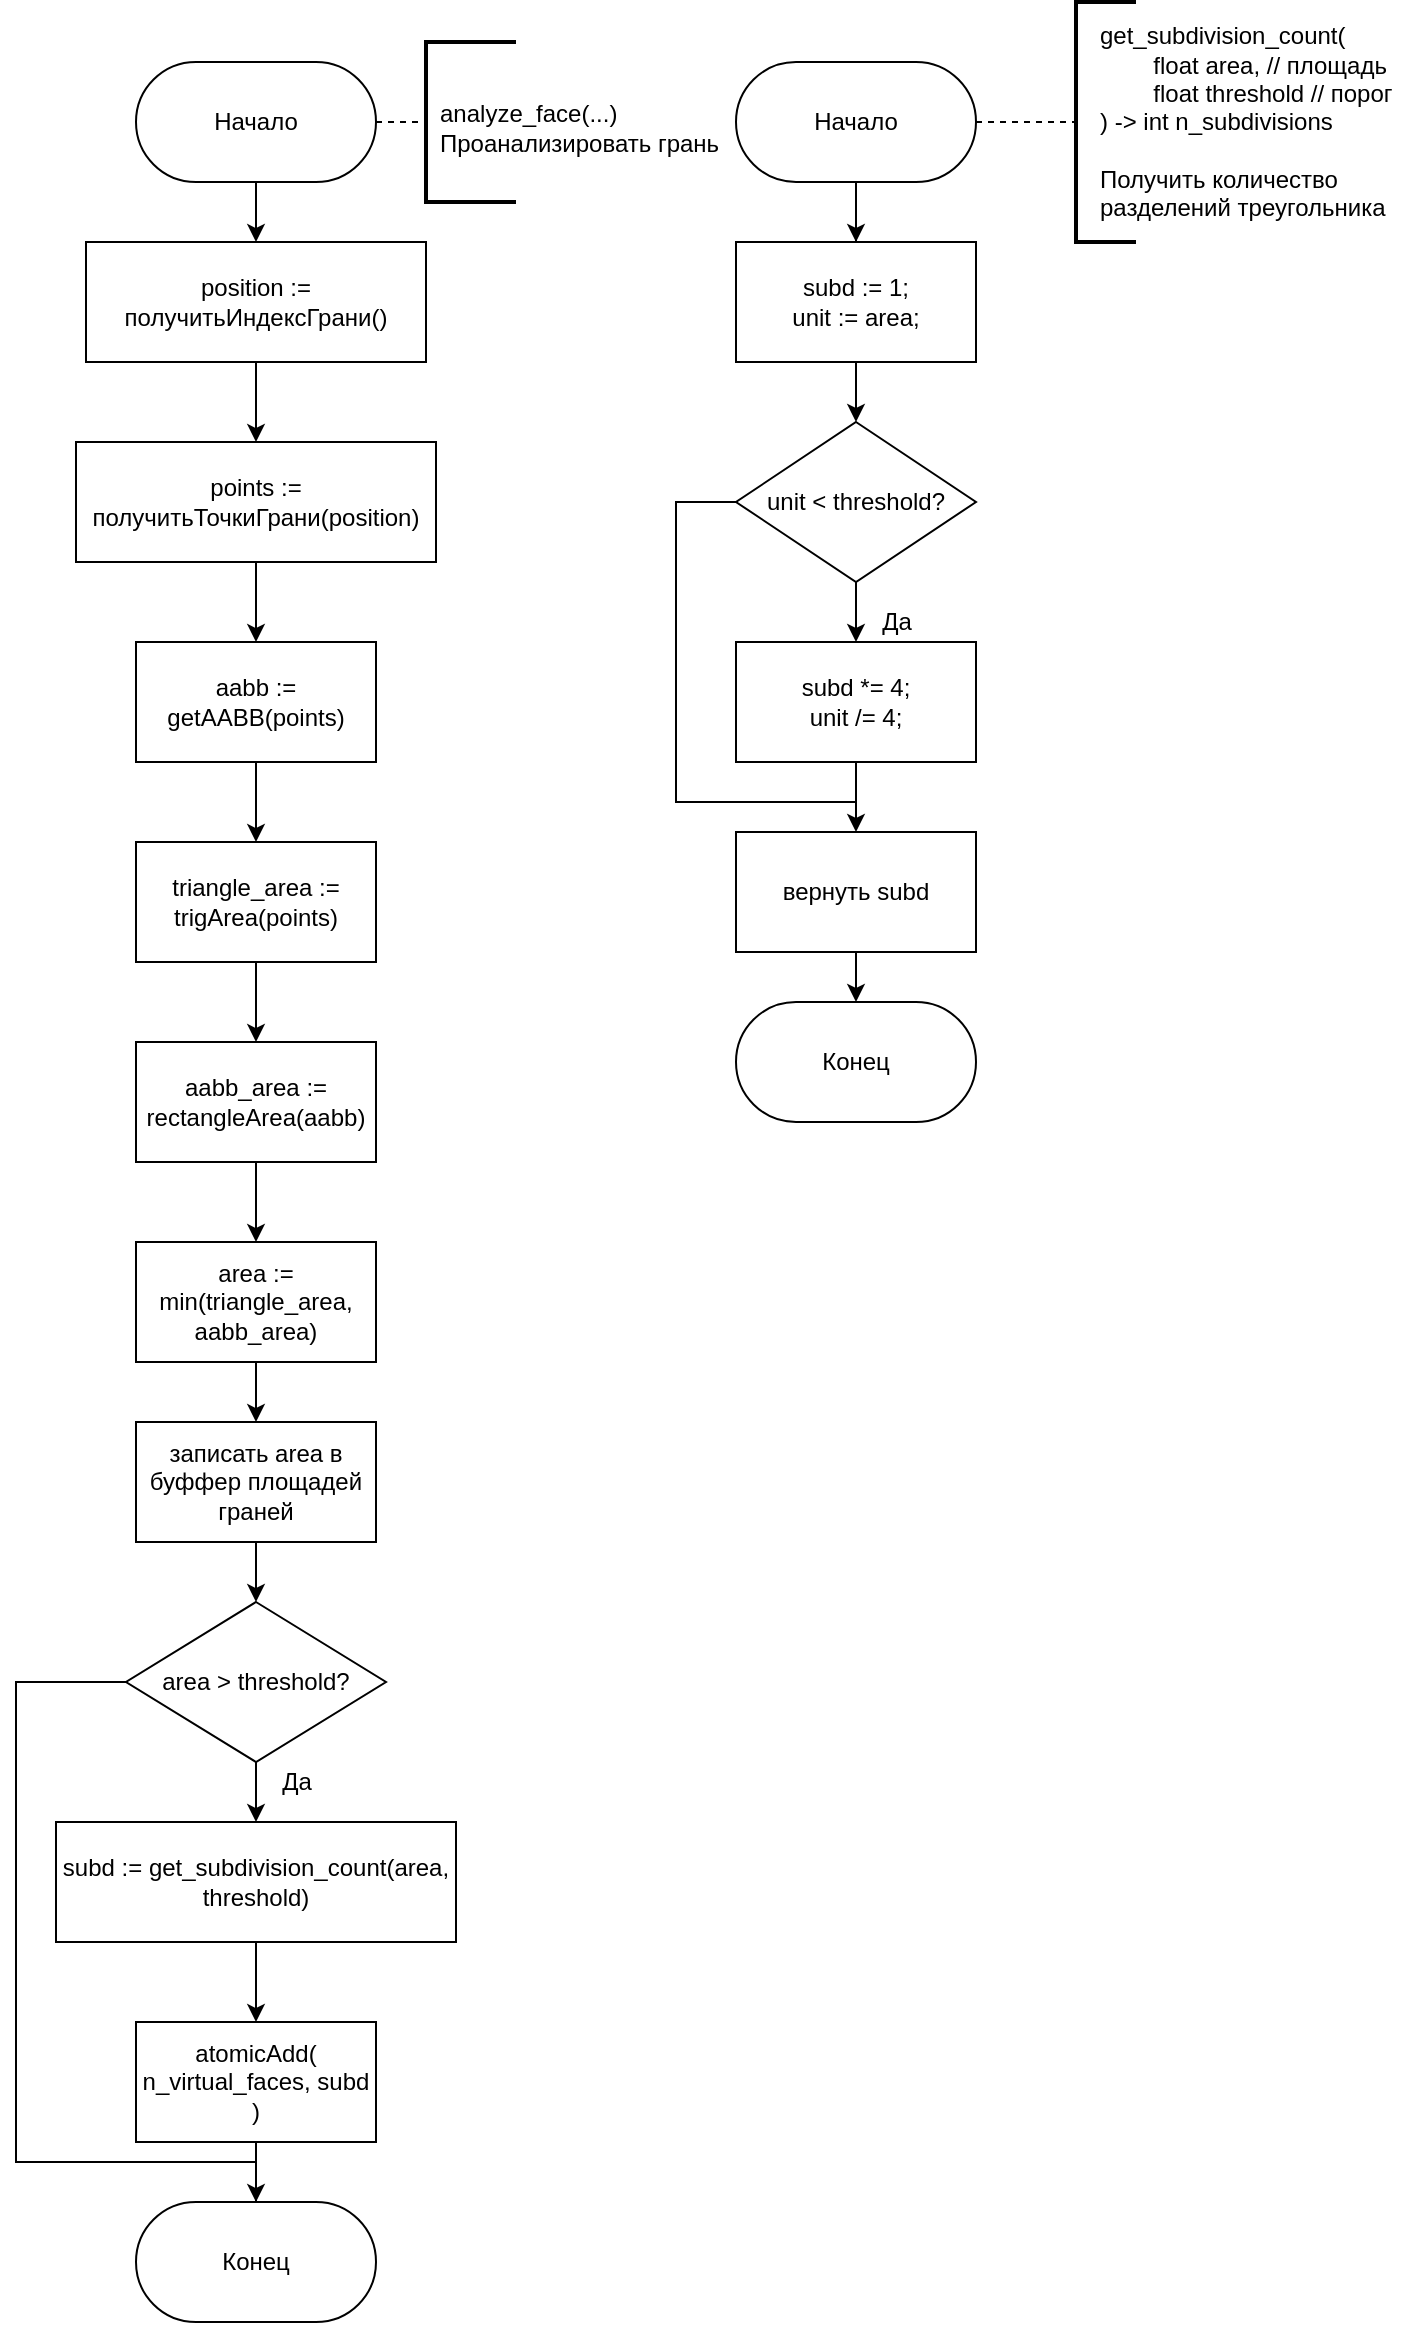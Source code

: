<mxfile version="20.3.0" type="device" pages="4"><diagram id="FeCxef8KA2kGavusC2y7" name="vgeom_analyzer"><mxGraphModel dx="916" dy="641" grid="1" gridSize="10" guides="1" tooltips="1" connect="1" arrows="1" fold="1" page="1" pageScale="1" pageWidth="827" pageHeight="1169" math="0" shadow="0"><root><mxCell id="0"/><mxCell id="1" parent="0"/><mxCell id="5" style="edgeStyle=none;html=1;exitX=0.5;exitY=1;exitDx=0;exitDy=0;entryX=0.5;entryY=0;entryDx=0;entryDy=0;endArrow=classic;endFill=1;rounded=0;" parent="1" source="2" target="4" edge="1"><mxGeometry relative="1" as="geometry"/></mxCell><mxCell id="49" style="edgeStyle=orthogonalEdgeStyle;rounded=0;html=1;exitX=1;exitY=0.5;exitDx=0;exitDy=0;entryX=0;entryY=0.5;entryDx=0;entryDy=0;entryPerimeter=0;endArrow=none;endFill=0;dashed=1;" parent="1" source="2" target="30" edge="1"><mxGeometry relative="1" as="geometry"/></mxCell><mxCell id="2" value="Начало" style="rounded=1;whiteSpace=wrap;html=1;arcSize=50;" parent="1" vertex="1"><mxGeometry x="200" y="140" width="120" height="60" as="geometry"/></mxCell><mxCell id="7" style="edgeStyle=none;html=1;exitX=0.5;exitY=1;exitDx=0;exitDy=0;entryX=0.5;entryY=0;entryDx=0;entryDy=0;endArrow=classic;endFill=1;rounded=0;" parent="1" source="4" target="6" edge="1"><mxGeometry relative="1" as="geometry"/></mxCell><mxCell id="4" value="position := получитьИндексГрани()" style="rounded=0;whiteSpace=wrap;html=1;" parent="1" vertex="1"><mxGeometry x="175" y="230" width="170" height="60" as="geometry"/></mxCell><mxCell id="9" style="edgeStyle=none;html=1;exitX=0.5;exitY=1;exitDx=0;exitDy=0;entryX=0.5;entryY=0;entryDx=0;entryDy=0;endArrow=classic;endFill=1;rounded=0;" parent="1" source="6" target="8" edge="1"><mxGeometry relative="1" as="geometry"/></mxCell><mxCell id="6" value="points := получитьТочкиГрани(position)" style="rounded=0;whiteSpace=wrap;html=1;" parent="1" vertex="1"><mxGeometry x="170" y="330" width="180" height="60" as="geometry"/></mxCell><mxCell id="11" style="edgeStyle=none;html=1;exitX=0.5;exitY=1;exitDx=0;exitDy=0;entryX=0.5;entryY=0;entryDx=0;entryDy=0;endArrow=classic;endFill=1;rounded=0;" parent="1" source="8" target="10" edge="1"><mxGeometry relative="1" as="geometry"/></mxCell><mxCell id="8" value="aabb := getAABB(points)" style="rounded=0;whiteSpace=wrap;html=1;" parent="1" vertex="1"><mxGeometry x="200" y="430" width="120" height="60" as="geometry"/></mxCell><mxCell id="13" style="edgeStyle=none;html=1;exitX=0.5;exitY=1;exitDx=0;exitDy=0;entryX=0.5;entryY=0;entryDx=0;entryDy=0;endArrow=classic;endFill=1;rounded=0;" parent="1" source="10" target="12" edge="1"><mxGeometry relative="1" as="geometry"/></mxCell><mxCell id="10" value="triangle_area := trigArea(points)" style="rounded=0;whiteSpace=wrap;html=1;" parent="1" vertex="1"><mxGeometry x="200" y="530" width="120" height="60" as="geometry"/></mxCell><mxCell id="15" style="edgeStyle=none;html=1;exitX=0.5;exitY=1;exitDx=0;exitDy=0;entryX=0.5;entryY=0;entryDx=0;entryDy=0;endArrow=classic;endFill=1;rounded=0;" parent="1" source="12" target="14" edge="1"><mxGeometry relative="1" as="geometry"/></mxCell><mxCell id="12" value="aabb_area := rectangleArea(aabb)" style="rounded=0;whiteSpace=wrap;html=1;" parent="1" vertex="1"><mxGeometry x="200" y="630" width="120" height="60" as="geometry"/></mxCell><mxCell id="35" style="edgeStyle=orthogonalEdgeStyle;rounded=0;html=1;exitX=0.5;exitY=1;exitDx=0;exitDy=0;entryX=0.5;entryY=0;entryDx=0;entryDy=0;endArrow=classic;endFill=1;" parent="1" source="14" target="34" edge="1"><mxGeometry relative="1" as="geometry"/></mxCell><mxCell id="14" value="area := min(triangle_area, aabb_area)" style="rounded=0;whiteSpace=wrap;html=1;" parent="1" vertex="1"><mxGeometry x="200" y="730" width="120" height="60" as="geometry"/></mxCell><mxCell id="19" style="edgeStyle=none;html=1;exitX=0.5;exitY=1;exitDx=0;exitDy=0;entryX=0.5;entryY=0;entryDx=0;entryDy=0;endArrow=none;endFill=0;" parent="1" source="16" target="17" edge="1"><mxGeometry relative="1" as="geometry"/></mxCell><mxCell id="50" style="edgeStyle=orthogonalEdgeStyle;rounded=0;html=1;exitX=1;exitY=0.5;exitDx=0;exitDy=0;entryX=0;entryY=0.5;entryDx=0;entryDy=0;entryPerimeter=0;dashed=1;endArrow=none;endFill=0;" parent="1" source="16" target="28" edge="1"><mxGeometry relative="1" as="geometry"/></mxCell><mxCell id="iWBxKXyUtw_0dejFdpKS-52" value="" style="edgeStyle=orthogonalEdgeStyle;rounded=0;orthogonalLoop=1;jettySize=auto;html=1;startArrow=none;startFill=0;endArrow=classic;endFill=1;" edge="1" parent="1" source="16" target="17"><mxGeometry relative="1" as="geometry"/></mxCell><mxCell id="16" value="Начало" style="rounded=1;whiteSpace=wrap;html=1;arcSize=50;" parent="1" vertex="1"><mxGeometry x="500" y="140" width="120" height="60" as="geometry"/></mxCell><mxCell id="20" style="edgeStyle=none;html=1;exitX=0.5;exitY=1;exitDx=0;exitDy=0;entryX=0.5;entryY=0;entryDx=0;entryDy=0;endArrow=classic;endFill=1;rounded=0;" parent="1" source="17" target="18" edge="1"><mxGeometry relative="1" as="geometry"/></mxCell><mxCell id="17" value="subd := 1;&lt;br&gt;unit := area;" style="rounded=0;whiteSpace=wrap;html=1;" parent="1" vertex="1"><mxGeometry x="500" y="230" width="120" height="60" as="geometry"/></mxCell><mxCell id="22" style="edgeStyle=none;html=1;exitX=0.5;exitY=1;exitDx=0;exitDy=0;entryX=0.5;entryY=0;entryDx=0;entryDy=0;endArrow=classic;endFill=1;rounded=0;" parent="1" source="18" target="21" edge="1"><mxGeometry relative="1" as="geometry"/></mxCell><mxCell id="25" style="edgeStyle=orthogonalEdgeStyle;html=1;exitX=0;exitY=0.5;exitDx=0;exitDy=0;entryX=0.5;entryY=0;entryDx=0;entryDy=0;endArrow=classic;endFill=1;rounded=0;" parent="1" source="18" target="24" edge="1"><mxGeometry relative="1" as="geometry"><Array as="points"><mxPoint x="470" y="360"/><mxPoint x="470" y="510"/><mxPoint x="560" y="510"/></Array></mxGeometry></mxCell><mxCell id="18" value="unit &amp;lt; threshold?" style="rhombus;whiteSpace=wrap;html=1;" parent="1" vertex="1"><mxGeometry x="500" y="320" width="120" height="80" as="geometry"/></mxCell><mxCell id="51" style="edgeStyle=orthogonalEdgeStyle;rounded=0;html=1;exitX=0.5;exitY=1;exitDx=0;exitDy=0;endArrow=none;endFill=0;" parent="1" source="21" edge="1"><mxGeometry relative="1" as="geometry"><mxPoint x="560" y="520" as="targetPoint"/></mxGeometry></mxCell><mxCell id="21" value="subd *= 4;&lt;br&gt;unit /= 4;" style="rounded=0;whiteSpace=wrap;html=1;" parent="1" vertex="1"><mxGeometry x="500" y="430" width="120" height="60" as="geometry"/></mxCell><mxCell id="23" value="Да" style="text;html=1;align=center;verticalAlign=middle;resizable=0;points=[];autosize=1;strokeColor=none;fillColor=none;" parent="1" vertex="1"><mxGeometry x="565" y="410" width="30" height="20" as="geometry"/></mxCell><mxCell id="27" style="edgeStyle=orthogonalEdgeStyle;rounded=0;html=1;exitX=0.5;exitY=1;exitDx=0;exitDy=0;entryX=0.5;entryY=0;entryDx=0;entryDy=0;endArrow=classic;endFill=1;" parent="1" source="24" target="26" edge="1"><mxGeometry relative="1" as="geometry"/></mxCell><mxCell id="24" value="вернуть subd" style="rounded=0;whiteSpace=wrap;html=1;" parent="1" vertex="1"><mxGeometry x="500" y="525" width="120" height="60" as="geometry"/></mxCell><mxCell id="26" value="Конец" style="rounded=1;whiteSpace=wrap;html=1;arcSize=50;" parent="1" vertex="1"><mxGeometry x="500" y="610" width="120" height="60" as="geometry"/></mxCell><mxCell id="28" value="" style="strokeWidth=2;html=1;shape=mxgraph.flowchart.annotation_1;align=left;pointerEvents=1;" parent="1" vertex="1"><mxGeometry x="670" y="110" width="30" height="120" as="geometry"/></mxCell><mxCell id="29" value="get_subdivision_count(&lt;br&gt;&lt;span style=&quot;white-space: pre&quot;&gt;&#9;&lt;/span&gt;float area, // площадь&lt;br&gt;&lt;span style=&quot;white-space: pre&quot;&gt;&#9;&lt;/span&gt;float threshold // порог&lt;br&gt;) -&amp;gt; int n_subdivisions&lt;br&gt;&lt;br&gt;Получить количество разделений треугольника" style="text;html=1;strokeColor=none;fillColor=none;align=left;verticalAlign=middle;whiteSpace=wrap;rounded=0;" parent="1" vertex="1"><mxGeometry x="680" y="155" width="160" height="30" as="geometry"/></mxCell><mxCell id="30" value="" style="strokeWidth=2;html=1;shape=mxgraph.flowchart.annotation_1;align=left;pointerEvents=1;" parent="1" vertex="1"><mxGeometry x="345" y="130" width="45" height="80" as="geometry"/></mxCell><mxCell id="31" value="analyze_face(...)&lt;br&gt;Проанализировать грань" style="text;html=1;strokeColor=none;fillColor=none;align=left;verticalAlign=middle;whiteSpace=wrap;rounded=0;" parent="1" vertex="1"><mxGeometry x="350" y="155" width="150" height="35" as="geometry"/></mxCell><mxCell id="41" style="edgeStyle=orthogonalEdgeStyle;rounded=0;html=1;exitX=0.5;exitY=1;exitDx=0;exitDy=0;entryX=0.5;entryY=0;entryDx=0;entryDy=0;endArrow=classic;endFill=1;" parent="1" source="34" target="40" edge="1"><mxGeometry relative="1" as="geometry"/></mxCell><mxCell id="34" value="записать area в буффер площадей граней" style="rounded=0;whiteSpace=wrap;html=1;" parent="1" vertex="1"><mxGeometry x="200" y="820" width="120" height="60" as="geometry"/></mxCell><mxCell id="43" style="edgeStyle=orthogonalEdgeStyle;rounded=0;html=1;exitX=0.5;exitY=1;exitDx=0;exitDy=0;entryX=0.5;entryY=0;entryDx=0;entryDy=0;endArrow=classic;endFill=1;" parent="1" source="40" target="42" edge="1"><mxGeometry relative="1" as="geometry"/></mxCell><mxCell id="52" style="edgeStyle=orthogonalEdgeStyle;rounded=0;html=1;exitX=0;exitY=0.5;exitDx=0;exitDy=0;entryX=0.5;entryY=0;entryDx=0;entryDy=0;endArrow=classic;endFill=1;" parent="1" source="40" target="47" edge="1"><mxGeometry relative="1" as="geometry"><Array as="points"><mxPoint x="140" y="950"/><mxPoint x="140" y="1190"/><mxPoint x="260" y="1190"/></Array></mxGeometry></mxCell><mxCell id="40" value="area &amp;gt; threshold?" style="rhombus;whiteSpace=wrap;html=1;" parent="1" vertex="1"><mxGeometry x="195" y="910" width="130" height="80" as="geometry"/></mxCell><mxCell id="46" style="edgeStyle=orthogonalEdgeStyle;rounded=0;html=1;exitX=0.5;exitY=1;exitDx=0;exitDy=0;entryX=0.5;entryY=0;entryDx=0;entryDy=0;endArrow=classic;endFill=1;" parent="1" source="42" target="45" edge="1"><mxGeometry relative="1" as="geometry"/></mxCell><mxCell id="42" value="subd := get_subdivision_count(area, threshold)" style="rounded=0;whiteSpace=wrap;html=1;" parent="1" vertex="1"><mxGeometry x="160" y="1020" width="200" height="60" as="geometry"/></mxCell><mxCell id="44" value="Да" style="text;html=1;align=center;verticalAlign=middle;resizable=0;points=[];autosize=1;strokeColor=none;fillColor=none;" parent="1" vertex="1"><mxGeometry x="265" y="990" width="30" height="20" as="geometry"/></mxCell><mxCell id="48" style="edgeStyle=orthogonalEdgeStyle;rounded=0;html=1;exitX=0.5;exitY=1;exitDx=0;exitDy=0;entryX=0.5;entryY=0;entryDx=0;entryDy=0;endArrow=none;endFill=0;" parent="1" source="45" target="47" edge="1"><mxGeometry relative="1" as="geometry"/></mxCell><mxCell id="45" value="atomicAdd(&lt;br&gt;n_virtual_faces, subd&lt;br&gt;)" style="rounded=0;whiteSpace=wrap;html=1;" parent="1" vertex="1"><mxGeometry x="200" y="1120" width="120" height="60" as="geometry"/></mxCell><mxCell id="47" value="Конец" style="rounded=1;whiteSpace=wrap;html=1;arcSize=50;" parent="1" vertex="1"><mxGeometry x="200" y="1210" width="120" height="60" as="geometry"/></mxCell></root></mxGraphModel></diagram><diagram id="5a1qjnceFYTjagRrw3vb" name="vgeom_upsampler"><mxGraphModel dx="916" dy="641" grid="1" gridSize="10" guides="1" tooltips="1" connect="1" arrows="1" fold="1" page="1" pageScale="1" pageWidth="827" pageHeight="1169" math="0" shadow="0"><root><mxCell id="Iib9CbCsP0K_CPhU8An--0"/><mxCell id="Iib9CbCsP0K_CPhU8An--1" parent="Iib9CbCsP0K_CPhU8An--0"/><mxCell id="JH3TKVnXhqXtr_F7AchS-2" style="edgeStyle=orthogonalEdgeStyle;rounded=0;html=1;exitX=0.5;exitY=1;exitDx=0;exitDy=0;entryX=0.5;entryY=0;entryDx=0;entryDy=0;endArrow=classic;endFill=1;" parent="Iib9CbCsP0K_CPhU8An--1" source="JH3TKVnXhqXtr_F7AchS-0" target="JH3TKVnXhqXtr_F7AchS-1" edge="1"><mxGeometry relative="1" as="geometry"/></mxCell><mxCell id="7j8_Emz2RGOe-yDMOoFf-0" style="edgeStyle=orthogonalEdgeStyle;rounded=0;html=1;exitX=1;exitY=0.5;exitDx=0;exitDy=0;entryX=0;entryY=0.5;entryDx=0;entryDy=0;entryPerimeter=0;endArrow=none;endFill=0;" parent="Iib9CbCsP0K_CPhU8An--1" source="JH3TKVnXhqXtr_F7AchS-0" target="HdQnIGInQ-YExU14gChP-6" edge="1"><mxGeometry relative="1" as="geometry"/></mxCell><mxCell id="JH3TKVnXhqXtr_F7AchS-0" value="Начало" style="rounded=1;whiteSpace=wrap;html=1;arcSize=50;" parent="Iib9CbCsP0K_CPhU8An--1" vertex="1"><mxGeometry x="200" y="140" width="120" height="60" as="geometry"/></mxCell><mxCell id="JH3TKVnXhqXtr_F7AchS-8" style="edgeStyle=orthogonalEdgeStyle;rounded=0;html=1;exitX=0.5;exitY=1;exitDx=0;exitDy=0;entryX=0.5;entryY=0;entryDx=0;entryDy=0;endArrow=classic;endFill=1;" parent="Iib9CbCsP0K_CPhU8An--1" source="JH3TKVnXhqXtr_F7AchS-1" target="JH3TKVnXhqXtr_F7AchS-7" edge="1"><mxGeometry relative="1" as="geometry"/></mxCell><mxCell id="JH3TKVnXhqXtr_F7AchS-1" value="position := получитьИндексГрани()" style="rounded=0;whiteSpace=wrap;html=1;" parent="Iib9CbCsP0K_CPhU8An--1" vertex="1"><mxGeometry x="180" y="230" width="160" height="60" as="geometry"/></mxCell><mxCell id="JfcjOVBLTPo_hWc8ufaO-0" style="edgeStyle=orthogonalEdgeStyle;rounded=0;html=1;exitX=0.5;exitY=1;exitDx=0;exitDy=0;entryX=0.5;entryY=0;entryDx=0;entryDy=0;endArrow=classic;endFill=1;" parent="Iib9CbCsP0K_CPhU8An--1" source="JH3TKVnXhqXtr_F7AchS-4" target="YkvF4VJhPJOYl2gzRGzm-4" edge="1"><mxGeometry relative="1" as="geometry"/></mxCell><mxCell id="HdQnIGInQ-YExU14gChP-9" style="edgeStyle=orthogonalEdgeStyle;rounded=0;html=1;exitX=0;exitY=0.5;exitDx=0;exitDy=0;entryX=0.5;entryY=0;entryDx=0;entryDy=0;endArrow=classic;endFill=1;" parent="Iib9CbCsP0K_CPhU8An--1" source="JH3TKVnXhqXtr_F7AchS-4" target="HdQnIGInQ-YExU14gChP-8" edge="1"><mxGeometry relative="1" as="geometry"><Array as="points"><mxPoint x="155" y="455"/><mxPoint x="155" y="710"/><mxPoint x="260" y="710"/></Array></mxGeometry></mxCell><mxCell id="JH3TKVnXhqXtr_F7AchS-4" value="Площадь грани больше threshold?" style="rhombus;whiteSpace=wrap;html=1;" parent="Iib9CbCsP0K_CPhU8An--1" vertex="1"><mxGeometry x="165" y="410" width="190" height="90" as="geometry"/></mxCell><mxCell id="JH3TKVnXhqXtr_F7AchS-9" style="edgeStyle=orthogonalEdgeStyle;rounded=0;html=1;exitX=0.5;exitY=1;exitDx=0;exitDy=0;entryX=0.5;entryY=0;entryDx=0;entryDy=0;endArrow=classic;endFill=1;" parent="Iib9CbCsP0K_CPhU8An--1" source="JH3TKVnXhqXtr_F7AchS-7" target="JH3TKVnXhqXtr_F7AchS-4" edge="1"><mxGeometry relative="1" as="geometry"/></mxCell><mxCell id="JH3TKVnXhqXtr_F7AchS-7" value="Считать из буфера площадь грани" style="rounded=0;whiteSpace=wrap;html=1;" parent="Iib9CbCsP0K_CPhU8An--1" vertex="1"><mxGeometry x="200" y="320" width="120" height="60" as="geometry"/></mxCell><mxCell id="HdQnIGInQ-YExU14gChP-2" style="edgeStyle=orthogonalEdgeStyle;rounded=0;html=1;exitX=1;exitY=0.5;exitDx=0;exitDy=0;entryX=0;entryY=0.5;entryDx=0;entryDy=0;entryPerimeter=0;endArrow=none;endFill=0;dashed=1;" parent="Iib9CbCsP0K_CPhU8An--1" source="YkvF4VJhPJOYl2gzRGzm-4" target="JfcjOVBLTPo_hWc8ufaO-2" edge="1"><mxGeometry relative="1" as="geometry"/></mxCell><mxCell id="HdQnIGInQ-YExU14gChP-4" style="edgeStyle=orthogonalEdgeStyle;rounded=0;html=1;exitX=0.5;exitY=1;exitDx=0;exitDy=0;entryX=0.5;entryY=0;entryDx=0;entryDy=0;endArrow=classic;endFill=1;" parent="Iib9CbCsP0K_CPhU8An--1" source="YkvF4VJhPJOYl2gzRGzm-4" target="HdQnIGInQ-YExU14gChP-3" edge="1"><mxGeometry relative="1" as="geometry"/></mxCell><mxCell id="YkvF4VJhPJOYl2gzRGzm-4" value="points := получитьТочкиГрани&lt;br&gt;additional := получитьДопГрани()" style="rounded=0;whiteSpace=wrap;html=1;" parent="Iib9CbCsP0K_CPhU8An--1" vertex="1"><mxGeometry x="180" y="530" width="160" height="60" as="geometry"/></mxCell><mxCell id="JfcjOVBLTPo_hWc8ufaO-1" value="additional это нормали, текстуры, т.д" style="text;html=1;strokeColor=none;fillColor=none;align=center;verticalAlign=middle;whiteSpace=wrap;rounded=0;" parent="Iib9CbCsP0K_CPhU8An--1" vertex="1"><mxGeometry x="370" y="545" width="150" height="30" as="geometry"/></mxCell><mxCell id="JfcjOVBLTPo_hWc8ufaO-2" value="" style="strokeWidth=2;html=1;shape=mxgraph.flowchart.annotation_1;align=left;pointerEvents=1;" parent="Iib9CbCsP0K_CPhU8An--1" vertex="1"><mxGeometry x="360" y="525" width="25" height="70" as="geometry"/></mxCell><mxCell id="HdQnIGInQ-YExU14gChP-10" style="edgeStyle=orthogonalEdgeStyle;rounded=0;html=1;exitX=0.5;exitY=1;exitDx=0;exitDy=0;entryX=0.5;entryY=0;entryDx=0;entryDy=0;endArrow=none;endFill=0;" parent="Iib9CbCsP0K_CPhU8An--1" source="HdQnIGInQ-YExU14gChP-3" target="HdQnIGInQ-YExU14gChP-8" edge="1"><mxGeometry relative="1" as="geometry"/></mxCell><mxCell id="HdQnIGInQ-YExU14gChP-3" value="upsample_face(points, additional, vmodel, площадь)" style="rounded=0;whiteSpace=wrap;html=1;" parent="Iib9CbCsP0K_CPhU8An--1" vertex="1"><mxGeometry x="180" y="630" width="160" height="60" as="geometry"/></mxCell><mxCell id="HdQnIGInQ-YExU14gChP-5" value="upsample_model(....)&lt;br&gt;orig_model - исходная модель&lt;br&gt;vmodel - модель с виртуальной геометрией&lt;br&gt;threshold - порог площади грани" style="text;html=1;strokeColor=none;fillColor=none;align=left;verticalAlign=middle;whiteSpace=wrap;rounded=0;" parent="Iib9CbCsP0K_CPhU8An--1" vertex="1"><mxGeometry x="340" y="160" width="230" height="30" as="geometry"/></mxCell><mxCell id="HdQnIGInQ-YExU14gChP-6" value="" style="strokeWidth=2;html=1;shape=mxgraph.flowchart.annotation_1;align=left;pointerEvents=1;" parent="Iib9CbCsP0K_CPhU8An--1" vertex="1"><mxGeometry x="330" y="135" width="30" height="80" as="geometry"/></mxCell><mxCell id="HdQnIGInQ-YExU14gChP-8" value="Конец" style="rounded=1;whiteSpace=wrap;html=1;arcSize=50;" parent="Iib9CbCsP0K_CPhU8An--1" vertex="1"><mxGeometry x="200" y="730" width="120" height="60" as="geometry"/></mxCell><mxCell id="HdQnIGInQ-YExU14gChP-11" value="Да" style="text;html=1;align=center;verticalAlign=middle;resizable=0;points=[];autosize=1;strokeColor=none;fillColor=none;" parent="Iib9CbCsP0K_CPhU8An--1" vertex="1"><mxGeometry x="135" y="430" width="30" height="20" as="geometry"/></mxCell><mxCell id="HdQnIGInQ-YExU14gChP-15" style="edgeStyle=orthogonalEdgeStyle;rounded=0;html=1;exitX=0.5;exitY=1;exitDx=0;exitDy=0;entryX=0.5;entryY=0;entryDx=0;entryDy=0;endArrow=classic;endFill=1;" parent="Iib9CbCsP0K_CPhU8An--1" source="HdQnIGInQ-YExU14gChP-13" target="HdQnIGInQ-YExU14gChP-14" edge="1"><mxGeometry relative="1" as="geometry"/></mxCell><mxCell id="7j8_Emz2RGOe-yDMOoFf-3" style="edgeStyle=orthogonalEdgeStyle;rounded=0;html=1;exitX=1;exitY=0.5;exitDx=0;exitDy=0;entryX=0;entryY=0.5;entryDx=0;entryDy=0;entryPerimeter=0;endArrow=none;endFill=0;dashed=1;" parent="Iib9CbCsP0K_CPhU8An--1" source="HdQnIGInQ-YExU14gChP-13" target="7j8_Emz2RGOe-yDMOoFf-1" edge="1"><mxGeometry relative="1" as="geometry"/></mxCell><mxCell id="HdQnIGInQ-YExU14gChP-13" value="Начало" style="rounded=1;whiteSpace=wrap;html=1;arcSize=50;" parent="Iib9CbCsP0K_CPhU8An--1" vertex="1"><mxGeometry x="630" y="145" width="120" height="60" as="geometry"/></mxCell><mxCell id="HdQnIGInQ-YExU14gChP-18" style="edgeStyle=orthogonalEdgeStyle;rounded=0;html=1;exitX=0.5;exitY=1;exitDx=0;exitDy=0;entryX=0.5;entryY=0;entryDx=0;entryDy=0;endArrow=classic;endFill=1;" parent="Iib9CbCsP0K_CPhU8An--1" source="HdQnIGInQ-YExU14gChP-14" target="HdQnIGInQ-YExU14gChP-17" edge="1"><mxGeometry relative="1" as="geometry"/></mxCell><mxCell id="HdQnIGInQ-YExU14gChP-14" value="unit_area = area / 4" style="rounded=0;whiteSpace=wrap;html=1;" parent="Iib9CbCsP0K_CPhU8An--1" vertex="1"><mxGeometry x="630" y="260" width="120" height="60" as="geometry"/></mxCell><mxCell id="HdQnIGInQ-YExU14gChP-31" style="edgeStyle=orthogonalEdgeStyle;rounded=0;html=1;exitX=1;exitY=0.5;exitDx=0;exitDy=0;entryX=0.5;entryY=0;entryDx=0;entryDy=0;endArrow=classic;endFill=1;" parent="Iib9CbCsP0K_CPhU8An--1" source="HdQnIGInQ-YExU14gChP-17" target="HdQnIGInQ-YExU14gChP-27" edge="1"><mxGeometry relative="1" as="geometry"/></mxCell><mxCell id="HdQnIGInQ-YExU14gChP-32" style="edgeStyle=orthogonalEdgeStyle;rounded=0;html=1;exitX=0;exitY=0.5;exitDx=0;exitDy=0;entryX=0.5;entryY=0;entryDx=0;entryDy=0;endArrow=classic;endFill=1;" parent="Iib9CbCsP0K_CPhU8An--1" source="HdQnIGInQ-YExU14gChP-17" target="HdQnIGInQ-YExU14gChP-19" edge="1"><mxGeometry relative="1" as="geometry"/></mxCell><mxCell id="HdQnIGInQ-YExU14gChP-17" value="unit_area &amp;gt; threshold?" style="rhombus;whiteSpace=wrap;html=1;" parent="Iib9CbCsP0K_CPhU8An--1" vertex="1"><mxGeometry x="635" y="350" width="110" height="80" as="geometry"/></mxCell><mxCell id="HdQnIGInQ-YExU14gChP-21" style="edgeStyle=orthogonalEdgeStyle;rounded=0;html=1;exitX=0.5;exitY=1;exitDx=0;exitDy=0;entryX=0.5;entryY=0;entryDx=0;entryDy=0;endArrow=classic;endFill=1;" parent="Iib9CbCsP0K_CPhU8An--1" source="HdQnIGInQ-YExU14gChP-19" target="HdQnIGInQ-YExU14gChP-20" edge="1"><mxGeometry relative="1" as="geometry"/></mxCell><mxCell id="HdQnIGInQ-YExU14gChP-19" value="A:&lt;br&gt;Для каждого подразделенного треугольника i" style="shape=trapezoid;perimeter=trapezoidPerimeter;whiteSpace=wrap;html=1;fixedSize=1;" parent="Iib9CbCsP0K_CPhU8An--1" vertex="1"><mxGeometry x="520" y="450" width="120" height="60" as="geometry"/></mxCell><mxCell id="HdQnIGInQ-YExU14gChP-23" style="edgeStyle=orthogonalEdgeStyle;rounded=0;html=1;exitX=0.5;exitY=1;exitDx=0;exitDy=0;entryX=0.5;entryY=0;entryDx=0;entryDy=0;endArrow=classic;endFill=1;" parent="Iib9CbCsP0K_CPhU8An--1" source="HdQnIGInQ-YExU14gChP-20" target="HdQnIGInQ-YExU14gChP-22" edge="1"><mxGeometry relative="1" as="geometry"/></mxCell><mxCell id="HdQnIGInQ-YExU14gChP-20" value="upsample_face(i, additional_i, vmodel, unit_area)" style="rounded=0;whiteSpace=wrap;html=1;" parent="Iib9CbCsP0K_CPhU8An--1" vertex="1"><mxGeometry x="520" y="545" width="120" height="60" as="geometry"/></mxCell><mxCell id="HdQnIGInQ-YExU14gChP-36" style="edgeStyle=orthogonalEdgeStyle;rounded=0;html=1;exitX=0.5;exitY=1;exitDx=0;exitDy=0;entryX=0.5;entryY=0;entryDx=0;entryDy=0;endArrow=none;endFill=0;" parent="Iib9CbCsP0K_CPhU8An--1" source="HdQnIGInQ-YExU14gChP-22" target="HdQnIGInQ-YExU14gChP-35" edge="1"><mxGeometry relative="1" as="geometry"/></mxCell><mxCell id="HdQnIGInQ-YExU14gChP-22" value="A" style="shape=trapezoid;perimeter=trapezoidPerimeter;whiteSpace=wrap;html=1;fixedSize=1;flipV=1;" parent="Iib9CbCsP0K_CPhU8An--1" vertex="1"><mxGeometry x="520" y="640" width="120" height="60" as="geometry"/></mxCell><mxCell id="HdQnIGInQ-YExU14gChP-26" style="edgeStyle=orthogonalEdgeStyle;rounded=0;html=1;exitX=0.5;exitY=1;exitDx=0;exitDy=0;entryX=0.5;entryY=0;entryDx=0;entryDy=0;endArrow=classic;endFill=1;" parent="Iib9CbCsP0K_CPhU8An--1" source="HdQnIGInQ-YExU14gChP-27" target="HdQnIGInQ-YExU14gChP-29" edge="1"><mxGeometry relative="1" as="geometry"/></mxCell><mxCell id="HdQnIGInQ-YExU14gChP-27" value="B:&lt;br&gt;Для каждого подразделенного треугольника i" style="shape=trapezoid;perimeter=trapezoidPerimeter;whiteSpace=wrap;html=1;fixedSize=1;" parent="Iib9CbCsP0K_CPhU8An--1" vertex="1"><mxGeometry x="740" y="450" width="120" height="60" as="geometry"/></mxCell><mxCell id="HdQnIGInQ-YExU14gChP-28" style="edgeStyle=orthogonalEdgeStyle;rounded=0;html=1;exitX=0.5;exitY=1;exitDx=0;exitDy=0;entryX=0.5;entryY=0;entryDx=0;entryDy=0;endArrow=classic;endFill=1;" parent="Iib9CbCsP0K_CPhU8An--1" source="HdQnIGInQ-YExU14gChP-29" target="HdQnIGInQ-YExU14gChP-30" edge="1"><mxGeometry relative="1" as="geometry"/></mxCell><mxCell id="HdQnIGInQ-YExU14gChP-29" value="добавитьВМодель(i, additional_i, vmodel, unit_area)" style="rounded=0;whiteSpace=wrap;html=1;" parent="Iib9CbCsP0K_CPhU8An--1" vertex="1"><mxGeometry x="740" y="545" width="120" height="60" as="geometry"/></mxCell><mxCell id="HdQnIGInQ-YExU14gChP-37" style="edgeStyle=orthogonalEdgeStyle;rounded=0;html=1;exitX=0.5;exitY=1;exitDx=0;exitDy=0;entryX=0.5;entryY=0;entryDx=0;entryDy=0;endArrow=classic;endFill=1;" parent="Iib9CbCsP0K_CPhU8An--1" source="HdQnIGInQ-YExU14gChP-30" target="HdQnIGInQ-YExU14gChP-35" edge="1"><mxGeometry relative="1" as="geometry"/></mxCell><mxCell id="HdQnIGInQ-YExU14gChP-30" value="B" style="shape=trapezoid;perimeter=trapezoidPerimeter;whiteSpace=wrap;html=1;fixedSize=1;flipV=1;" parent="Iib9CbCsP0K_CPhU8An--1" vertex="1"><mxGeometry x="740" y="640" width="120" height="60" as="geometry"/></mxCell><mxCell id="HdQnIGInQ-YExU14gChP-33" value="Да" style="text;html=1;align=center;verticalAlign=middle;resizable=0;points=[];autosize=1;strokeColor=none;fillColor=none;" parent="Iib9CbCsP0K_CPhU8An--1" vertex="1"><mxGeometry x="585" y="370" width="30" height="20" as="geometry"/></mxCell><mxCell id="HdQnIGInQ-YExU14gChP-35" value="Конец" style="rounded=1;whiteSpace=wrap;html=1;arcSize=50;" parent="Iib9CbCsP0K_CPhU8An--1" vertex="1"><mxGeometry x="630" y="740" width="120" height="60" as="geometry"/></mxCell><mxCell id="7j8_Emz2RGOe-yDMOoFf-1" value="" style="strokeWidth=2;html=1;shape=mxgraph.flowchart.annotation_1;align=left;pointerEvents=1;" parent="Iib9CbCsP0K_CPhU8An--1" vertex="1"><mxGeometry x="775" y="125" width="50" height="100" as="geometry"/></mxCell><mxCell id="7j8_Emz2RGOe-yDMOoFf-2" value="upsample_face(points, additional, vmodel, area)&lt;br&gt;points - точки грани&lt;br&gt;additional - дополнительные векторы грани&lt;br&gt;vmodel - виртуальная модель&lt;br&gt;area - площадь грани" style="text;html=1;align=left;verticalAlign=middle;resizable=0;points=[];autosize=1;strokeColor=none;fillColor=none;" parent="Iib9CbCsP0K_CPhU8An--1" vertex="1"><mxGeometry x="790" y="135" width="270" height="80" as="geometry"/></mxCell></root></mxGraphModel></diagram><diagram id="j3N4gB6c-ckQdZ31ZPdH" name="zfiller"><mxGraphModel dx="916" dy="641" grid="1" gridSize="10" guides="1" tooltips="1" connect="1" arrows="1" fold="1" page="1" pageScale="1" pageWidth="827" pageHeight="1169" math="0" shadow="0"><root><mxCell id="cRJKiFrh-BqKqldFZ3at-0"/><mxCell id="cRJKiFrh-BqKqldFZ3at-1" parent="cRJKiFrh-BqKqldFZ3at-0"/><mxCell id="kFrDjDCdV0DOxhDb4YGb-0" style="edgeStyle=orthogonalEdgeStyle;rounded=0;html=1;exitX=0.5;exitY=1;exitDx=0;exitDy=0;entryX=0.5;entryY=0;entryDx=0;entryDy=0;endArrow=classic;endFill=1;" parent="cRJKiFrh-BqKqldFZ3at-1" source="kFrDjDCdV0DOxhDb4YGb-1" target="kFrDjDCdV0DOxhDb4YGb-2" edge="1"><mxGeometry relative="1" as="geometry"/></mxCell><mxCell id="lvmJ9c8dX9lUJACnSr9F-0" style="edgeStyle=orthogonalEdgeStyle;rounded=0;html=1;exitX=1;exitY=0.5;exitDx=0;exitDy=0;entryX=0;entryY=0.5;entryDx=0;entryDy=0;entryPerimeter=0;dashed=1;endArrow=none;endFill=0;" parent="cRJKiFrh-BqKqldFZ3at-1" source="kFrDjDCdV0DOxhDb4YGb-1" target="1pw01W5hZ8Rnn2cqe2hF-0" edge="1"><mxGeometry relative="1" as="geometry"/></mxCell><mxCell id="kFrDjDCdV0DOxhDb4YGb-1" value="Начало" style="rounded=1;whiteSpace=wrap;html=1;arcSize=50;" parent="cRJKiFrh-BqKqldFZ3at-1" vertex="1"><mxGeometry x="200" y="35" width="120" height="60" as="geometry"/></mxCell><mxCell id="A3gIGG_xeJ-HgLdmqt5D-2" style="edgeStyle=orthogonalEdgeStyle;rounded=0;html=1;exitX=0.5;exitY=1;exitDx=0;exitDy=0;entryX=0.5;entryY=0;entryDx=0;entryDy=0;endArrow=classic;endFill=1;" parent="cRJKiFrh-BqKqldFZ3at-1" source="kFrDjDCdV0DOxhDb4YGb-2" target="A3gIGG_xeJ-HgLdmqt5D-0" edge="1"><mxGeometry relative="1" as="geometry"/></mxCell><mxCell id="kFrDjDCdV0DOxhDb4YGb-2" value="position := получитьИндексГрани()" style="rounded=0;whiteSpace=wrap;html=1;" parent="cRJKiFrh-BqKqldFZ3at-1" vertex="1"><mxGeometry x="180" y="125" width="160" height="60" as="geometry"/></mxCell><mxCell id="A3gIGG_xeJ-HgLdmqt5D-5" style="edgeStyle=orthogonalEdgeStyle;rounded=0;html=1;exitX=0.5;exitY=1;exitDx=0;exitDy=0;entryX=0.5;entryY=0;entryDx=0;entryDy=0;endArrow=classic;endFill=1;" parent="cRJKiFrh-BqKqldFZ3at-1" source="kFrDjDCdV0DOxhDb4YGb-3" target="A3gIGG_xeJ-HgLdmqt5D-4" edge="1"><mxGeometry relative="1" as="geometry"/></mxCell><mxCell id="kFrDjDCdV0DOxhDb4YGb-3" value="aabb := объемлющийПрямоугольник(points)" style="rounded=0;whiteSpace=wrap;html=1;" parent="cRJKiFrh-BqKqldFZ3at-1" vertex="1"><mxGeometry x="155" y="295" width="210" height="60" as="geometry"/></mxCell><mxCell id="A3gIGG_xeJ-HgLdmqt5D-3" style="edgeStyle=orthogonalEdgeStyle;rounded=0;html=1;exitX=0.5;exitY=1;exitDx=0;exitDy=0;entryX=0.5;entryY=0;entryDx=0;entryDy=0;endArrow=classic;endFill=1;" parent="cRJKiFrh-BqKqldFZ3at-1" source="A3gIGG_xeJ-HgLdmqt5D-0" target="kFrDjDCdV0DOxhDb4YGb-3" edge="1"><mxGeometry relative="1" as="geometry"/></mxCell><mxCell id="A3gIGG_xeJ-HgLdmqt5D-0" value="points := фрагментныйШейдер(position)" style="rounded=0;whiteSpace=wrap;html=1;" parent="cRJKiFrh-BqKqldFZ3at-1" vertex="1"><mxGeometry x="135" y="215" width="250" height="60" as="geometry"/></mxCell><mxCell id="YLRG-CZS1UHHZRkUV6h4-1" style="edgeStyle=orthogonalEdgeStyle;rounded=0;html=1;exitX=0.5;exitY=1;exitDx=0;exitDy=0;entryX=0.5;entryY=0;entryDx=0;entryDy=0;endArrow=classic;endFill=1;" parent="cRJKiFrh-BqKqldFZ3at-1" source="A3gIGG_xeJ-HgLdmqt5D-4" target="YLRG-CZS1UHHZRkUV6h4-0" edge="1"><mxGeometry relative="1" as="geometry"/></mxCell><mxCell id="A3gIGG_xeJ-HgLdmqt5D-4" value="aabb = обрезатьПоЭкрану(aabb)" style="rounded=0;whiteSpace=wrap;html=1;" parent="cRJKiFrh-BqKqldFZ3at-1" vertex="1"><mxGeometry x="170" y="375" width="180" height="60" as="geometry"/></mxCell><mxCell id="YLRG-CZS1UHHZRkUV6h4-8" style="edgeStyle=orthogonalEdgeStyle;rounded=0;html=1;exitX=0.5;exitY=1;exitDx=0;exitDy=0;entryX=0.5;entryY=0;entryDx=0;entryDy=0;endArrow=classic;endFill=1;" parent="cRJKiFrh-BqKqldFZ3at-1" source="YLRG-CZS1UHHZRkUV6h4-0" target="YLRG-CZS1UHHZRkUV6h4-7" edge="1"><mxGeometry relative="1" as="geometry"/></mxCell><mxCell id="YLRG-CZS1UHHZRkUV6h4-0" value="A:&lt;br&gt;Для точки (x,y) из aabb" style="shape=trapezoid;perimeter=trapezoidPerimeter;whiteSpace=wrap;html=1;fixedSize=1;" parent="cRJKiFrh-BqKqldFZ3at-1" vertex="1"><mxGeometry x="180" y="465" width="160" height="60" as="geometry"/></mxCell><mxCell id="YLRG-CZS1UHHZRkUV6h4-10" style="edgeStyle=orthogonalEdgeStyle;rounded=0;html=1;exitX=0.5;exitY=1;exitDx=0;exitDy=0;entryX=0.5;entryY=0;entryDx=0;entryDy=0;endArrow=classic;endFill=1;" parent="cRJKiFrh-BqKqldFZ3at-1" source="YLRG-CZS1UHHZRkUV6h4-3" target="YLRG-CZS1UHHZRkUV6h4-6" edge="1"><mxGeometry relative="1" as="geometry"/></mxCell><mxCell id="lCZQZbEh3nwISzNQ6nNz-3" style="edgeStyle=orthogonalEdgeStyle;rounded=0;html=1;exitX=0;exitY=0.5;exitDx=0;exitDy=0;endArrow=none;endFill=0;" parent="cRJKiFrh-BqKqldFZ3at-1" source="YLRG-CZS1UHHZRkUV6h4-3" edge="1"><mxGeometry relative="1" as="geometry"><mxPoint x="260" y="935" as="targetPoint"/><Array as="points"><mxPoint x="160" y="665"/><mxPoint x="160" y="925"/><mxPoint x="260" y="925"/></Array></mxGeometry></mxCell><mxCell id="YLRG-CZS1UHHZRkUV6h4-3" value="точка принадлежит грани?" style="rhombus;whiteSpace=wrap;html=1;" parent="cRJKiFrh-BqKqldFZ3at-1" vertex="1"><mxGeometry x="210" y="625" width="100" height="80" as="geometry"/></mxCell><mxCell id="lCZQZbEh3nwISzNQ6nNz-0" style="edgeStyle=orthogonalEdgeStyle;rounded=0;html=1;exitX=0.5;exitY=1;exitDx=0;exitDy=0;entryX=0.5;entryY=0;entryDx=0;entryDy=0;endArrow=classic;endFill=1;" parent="cRJKiFrh-BqKqldFZ3at-1" source="YLRG-CZS1UHHZRkUV6h4-6" target="YLRG-CZS1UHHZRkUV6h4-11" edge="1"><mxGeometry relative="1" as="geometry"/></mxCell><mxCell id="YLRG-CZS1UHHZRkUV6h4-6" value="zValue := интерполировать&lt;br&gt;барицентрические&lt;br&gt;координаты()" style="rounded=0;whiteSpace=wrap;html=1;" parent="cRJKiFrh-BqKqldFZ3at-1" vertex="1"><mxGeometry x="200" y="735" width="120" height="80" as="geometry"/></mxCell><mxCell id="YLRG-CZS1UHHZRkUV6h4-9" style="edgeStyle=orthogonalEdgeStyle;rounded=0;html=1;exitX=0.5;exitY=1;exitDx=0;exitDy=0;entryX=0.5;entryY=0;entryDx=0;entryDy=0;endArrow=classic;endFill=1;" parent="cRJKiFrh-BqKqldFZ3at-1" source="YLRG-CZS1UHHZRkUV6h4-7" target="YLRG-CZS1UHHZRkUV6h4-3" edge="1"><mxGeometry relative="1" as="geometry"/></mxCell><mxCell id="YLRG-CZS1UHHZRkUV6h4-7" value="вычислить барицентрические координаты точки" style="rounded=0;whiteSpace=wrap;html=1;" parent="cRJKiFrh-BqKqldFZ3at-1" vertex="1"><mxGeometry x="200" y="545" width="120" height="60" as="geometry"/></mxCell><mxCell id="lCZQZbEh3nwISzNQ6nNz-2" style="edgeStyle=orthogonalEdgeStyle;rounded=0;html=1;exitX=0.5;exitY=1;exitDx=0;exitDy=0;entryX=0.5;entryY=0;entryDx=0;entryDy=0;endArrow=classic;endFill=1;" parent="cRJKiFrh-BqKqldFZ3at-1" source="YLRG-CZS1UHHZRkUV6h4-11" target="lCZQZbEh3nwISzNQ6nNz-1" edge="1"><mxGeometry relative="1" as="geometry"/></mxCell><mxCell id="YLRG-CZS1UHHZRkUV6h4-11" value="atomicCas(x, y, zValue)" style="rounded=0;whiteSpace=wrap;html=1;" parent="cRJKiFrh-BqKqldFZ3at-1" vertex="1"><mxGeometry x="200" y="845" width="120" height="60" as="geometry"/></mxCell><mxCell id="lCZQZbEh3nwISzNQ6nNz-6" style="edgeStyle=orthogonalEdgeStyle;rounded=0;html=1;exitX=0.5;exitY=1;exitDx=0;exitDy=0;entryX=0.5;entryY=0;entryDx=0;entryDy=0;endArrow=classic;endFill=1;" parent="cRJKiFrh-BqKqldFZ3at-1" source="lCZQZbEh3nwISzNQ6nNz-1" target="lCZQZbEh3nwISzNQ6nNz-5" edge="1"><mxGeometry relative="1" as="geometry"/></mxCell><mxCell id="lCZQZbEh3nwISzNQ6nNz-1" value="A" style="shape=trapezoid;perimeter=trapezoidPerimeter;whiteSpace=wrap;html=1;fixedSize=1;flipV=1;" parent="cRJKiFrh-BqKqldFZ3at-1" vertex="1"><mxGeometry x="180" y="945" width="160" height="60" as="geometry"/></mxCell><mxCell id="lCZQZbEh3nwISzNQ6nNz-4" value="Да" style="text;html=1;align=center;verticalAlign=middle;resizable=0;points=[];autosize=1;strokeColor=none;fillColor=none;" parent="cRJKiFrh-BqKqldFZ3at-1" vertex="1"><mxGeometry x="265" y="705" width="30" height="20" as="geometry"/></mxCell><mxCell id="lCZQZbEh3nwISzNQ6nNz-5" value="Конец" style="rounded=1;whiteSpace=wrap;html=1;arcSize=50;" parent="cRJKiFrh-BqKqldFZ3at-1" vertex="1"><mxGeometry x="200" y="1035" width="120" height="60" as="geometry"/></mxCell><mxCell id="1pw01W5hZ8Rnn2cqe2hF-0" value="" style="strokeWidth=2;html=1;shape=mxgraph.flowchart.annotation_1;align=left;pointerEvents=1;" parent="cRJKiFrh-BqKqldFZ3at-1" vertex="1"><mxGeometry x="350" y="30" width="30" height="70" as="geometry"/></mxCell><mxCell id="1pw01W5hZ8Rnn2cqe2hF-1" value="Заполнить z-буфер&lt;br&gt;z-значениями интерполяции&lt;br&gt;точек грани" style="text;html=1;align=left;verticalAlign=middle;resizable=0;points=[];autosize=1;strokeColor=none;fillColor=none;" parent="cRJKiFrh-BqKqldFZ3at-1" vertex="1"><mxGeometry x="365" y="40" width="180" height="50" as="geometry"/></mxCell></root></mxGraphModel></diagram><diagram id="vyUJl8A6z0uqsLRqa8Gk" name="rasterizer"><mxGraphModel dx="916" dy="641" grid="1" gridSize="10" guides="1" tooltips="1" connect="1" arrows="1" fold="1" page="1" pageScale="1" pageWidth="827" pageHeight="1169" math="0" shadow="0"><root><mxCell id="IY_8QmFyQzUf1O5UgzPY-0"/><mxCell id="IY_8QmFyQzUf1O5UgzPY-1" parent="IY_8QmFyQzUf1O5UgzPY-0"/><mxCell id="-8oujvkrZu3Yng8TJJPp-0" style="edgeStyle=orthogonalEdgeStyle;rounded=0;html=1;exitX=0.5;exitY=1;exitDx=0;exitDy=0;entryX=0.5;entryY=0;entryDx=0;entryDy=0;endArrow=classic;endFill=1;startArrow=none;startFill=0;" parent="IY_8QmFyQzUf1O5UgzPY-1" source="-8oujvkrZu3Yng8TJJPp-1" target="-8oujvkrZu3Yng8TJJPp-3" edge="1"><mxGeometry relative="1" as="geometry"/></mxCell><mxCell id="DHoCd3RhQXdeP2zhrd5q-2" style="edgeStyle=orthogonalEdgeStyle;rounded=0;html=1;exitX=1;exitY=0.5;exitDx=0;exitDy=0;entryX=0;entryY=0.5;entryDx=0;entryDy=0;entryPerimeter=0;dashed=1;endArrow=none;endFill=0;" parent="IY_8QmFyQzUf1O5UgzPY-1" source="-8oujvkrZu3Yng8TJJPp-1" target="DHoCd3RhQXdeP2zhrd5q-0" edge="1"><mxGeometry relative="1" as="geometry"/></mxCell><mxCell id="-8oujvkrZu3Yng8TJJPp-1" value="Начало" style="rounded=1;whiteSpace=wrap;html=1;arcSize=50;" parent="IY_8QmFyQzUf1O5UgzPY-1" vertex="1"><mxGeometry x="165" y="40" width="120" height="60" as="geometry"/></mxCell><mxCell id="-8oujvkrZu3Yng8TJJPp-2" style="edgeStyle=orthogonalEdgeStyle;rounded=0;html=1;exitX=0.5;exitY=1;exitDx=0;exitDy=0;entryX=0.5;entryY=0;entryDx=0;entryDy=0;endArrow=classic;endFill=1;" parent="IY_8QmFyQzUf1O5UgzPY-1" source="-8oujvkrZu3Yng8TJJPp-3" target="-8oujvkrZu3Yng8TJJPp-7" edge="1"><mxGeometry relative="1" as="geometry"/></mxCell><mxCell id="-8oujvkrZu3Yng8TJJPp-3" value="position := получитьИндексГрани()" style="rounded=0;whiteSpace=wrap;html=1;" parent="IY_8QmFyQzUf1O5UgzPY-1" vertex="1"><mxGeometry x="145" y="130" width="160" height="60" as="geometry"/></mxCell><mxCell id="-8oujvkrZu3Yng8TJJPp-4" style="edgeStyle=orthogonalEdgeStyle;rounded=0;html=1;exitX=0.5;exitY=1;exitDx=0;exitDy=0;entryX=0.5;entryY=0;entryDx=0;entryDy=0;endArrow=classic;endFill=1;" parent="IY_8QmFyQzUf1O5UgzPY-1" source="-8oujvkrZu3Yng8TJJPp-5" target="-8oujvkrZu3Yng8TJJPp-9" edge="1"><mxGeometry relative="1" as="geometry"/></mxCell><mxCell id="-8oujvkrZu3Yng8TJJPp-5" value="aabb := объемлющийПрямоугольник(points)" style="rounded=0;whiteSpace=wrap;html=1;" parent="IY_8QmFyQzUf1O5UgzPY-1" vertex="1"><mxGeometry x="120" y="300" width="210" height="60" as="geometry"/></mxCell><mxCell id="-8oujvkrZu3Yng8TJJPp-6" style="edgeStyle=orthogonalEdgeStyle;rounded=0;html=1;exitX=0.5;exitY=1;exitDx=0;exitDy=0;entryX=0.5;entryY=0;entryDx=0;entryDy=0;endArrow=classic;endFill=1;" parent="IY_8QmFyQzUf1O5UgzPY-1" source="-8oujvkrZu3Yng8TJJPp-7" target="-8oujvkrZu3Yng8TJJPp-5" edge="1"><mxGeometry relative="1" as="geometry"/></mxCell><mxCell id="-8oujvkrZu3Yng8TJJPp-7" value="points := вершинныйШейдер(position)" style="rounded=0;whiteSpace=wrap;html=1;" parent="IY_8QmFyQzUf1O5UgzPY-1" vertex="1"><mxGeometry x="100" y="220" width="250" height="60" as="geometry"/></mxCell><mxCell id="-8oujvkrZu3Yng8TJJPp-8" style="edgeStyle=orthogonalEdgeStyle;rounded=0;html=1;exitX=0.5;exitY=1;exitDx=0;exitDy=0;entryX=0.5;entryY=0;entryDx=0;entryDy=0;endArrow=classic;endFill=1;" parent="IY_8QmFyQzUf1O5UgzPY-1" source="-8oujvkrZu3Yng8TJJPp-9" target="-8oujvkrZu3Yng8TJJPp-10" edge="1"><mxGeometry relative="1" as="geometry"/></mxCell><mxCell id="-8oujvkrZu3Yng8TJJPp-9" value="aabb = обрезатьПоЭкрану(aabb)" style="rounded=0;whiteSpace=wrap;html=1;" parent="IY_8QmFyQzUf1O5UgzPY-1" vertex="1"><mxGeometry x="135" y="380" width="180" height="60" as="geometry"/></mxCell><mxCell id="DDfSQ8_6q-dctX79PKAb-9" style="edgeStyle=orthogonalEdgeStyle;rounded=0;html=1;exitX=0.5;exitY=1;exitDx=0;exitDy=0;entryX=0.5;entryY=0;entryDx=0;entryDy=0;endArrow=classic;endFill=1;" parent="IY_8QmFyQzUf1O5UgzPY-1" source="-8oujvkrZu3Yng8TJJPp-10" target="DDfSQ8_6q-dctX79PKAb-6" edge="1"><mxGeometry relative="1" as="geometry"/></mxCell><mxCell id="-8oujvkrZu3Yng8TJJPp-10" value="A:&lt;br&gt;Для точки (x,y) из aabb" style="shape=trapezoid;perimeter=trapezoidPerimeter;whiteSpace=wrap;html=1;fixedSize=1;" parent="IY_8QmFyQzUf1O5UgzPY-1" vertex="1"><mxGeometry x="145" y="470" width="160" height="60" as="geometry"/></mxCell><mxCell id="DDfSQ8_6q-dctX79PKAb-0" style="edgeStyle=orthogonalEdgeStyle;rounded=0;html=1;exitX=0.5;exitY=1;exitDx=0;exitDy=0;entryX=0.5;entryY=0;entryDx=0;entryDy=0;endArrow=classic;endFill=1;" parent="IY_8QmFyQzUf1O5UgzPY-1" source="DDfSQ8_6q-dctX79PKAb-2" target="DDfSQ8_6q-dctX79PKAb-4" edge="1"><mxGeometry relative="1" as="geometry"/></mxCell><mxCell id="DDfSQ8_6q-dctX79PKAb-17" style="edgeStyle=orthogonalEdgeStyle;rounded=0;html=1;exitX=0;exitY=0.5;exitDx=0;exitDy=0;entryX=0.5;entryY=0;entryDx=0;entryDy=0;endArrow=classic;endFill=1;" parent="IY_8QmFyQzUf1O5UgzPY-1" source="DDfSQ8_6q-dctX79PKAb-2" target="DDfSQ8_6q-dctX79PKAb-14" edge="1"><mxGeometry relative="1" as="geometry"><Array as="points"><mxPoint x="130" y="680"/><mxPoint x="130" y="1050"/><mxPoint x="226" y="1050"/></Array></mxGeometry></mxCell><mxCell id="DDfSQ8_6q-dctX79PKAb-2" value="точка принадлежит грани?" style="rhombus;whiteSpace=wrap;html=1;" parent="IY_8QmFyQzUf1O5UgzPY-1" vertex="1"><mxGeometry x="175" y="640" width="100" height="80" as="geometry"/></mxCell><mxCell id="DDfSQ8_6q-dctX79PKAb-11" style="edgeStyle=orthogonalEdgeStyle;rounded=0;html=1;exitX=0.5;exitY=1;exitDx=0;exitDy=0;entryX=0.5;entryY=0;entryDx=0;entryDy=0;endArrow=classic;endFill=1;" parent="IY_8QmFyQzUf1O5UgzPY-1" source="DDfSQ8_6q-dctX79PKAb-4" target="DDfSQ8_6q-dctX79PKAb-10" edge="1"><mxGeometry relative="1" as="geometry"/></mxCell><mxCell id="DDfSQ8_6q-dctX79PKAb-4" value="zValue := интерполировать&lt;br&gt;барицентрические&lt;br&gt;координаты()" style="rounded=0;whiteSpace=wrap;html=1;" parent="IY_8QmFyQzUf1O5UgzPY-1" vertex="1"><mxGeometry x="165" y="750" width="120" height="80" as="geometry"/></mxCell><mxCell id="DDfSQ8_6q-dctX79PKAb-5" style="edgeStyle=orthogonalEdgeStyle;rounded=0;html=1;exitX=0.5;exitY=1;exitDx=0;exitDy=0;entryX=0.5;entryY=0;entryDx=0;entryDy=0;endArrow=classic;endFill=1;" parent="IY_8QmFyQzUf1O5UgzPY-1" source="DDfSQ8_6q-dctX79PKAb-6" target="DDfSQ8_6q-dctX79PKAb-2" edge="1"><mxGeometry relative="1" as="geometry"/></mxCell><mxCell id="DDfSQ8_6q-dctX79PKAb-6" value="вычислить барицентрические координаты точки" style="rounded=0;whiteSpace=wrap;html=1;" parent="IY_8QmFyQzUf1O5UgzPY-1" vertex="1"><mxGeometry x="165" y="560" width="120" height="60" as="geometry"/></mxCell><mxCell id="DDfSQ8_6q-dctX79PKAb-8" value="Да" style="text;html=1;align=center;verticalAlign=middle;resizable=0;points=[];autosize=1;strokeColor=none;fillColor=none;" parent="IY_8QmFyQzUf1O5UgzPY-1" vertex="1"><mxGeometry x="230" y="720" width="30" height="20" as="geometry"/></mxCell><mxCell id="DDfSQ8_6q-dctX79PKAb-13" style="edgeStyle=orthogonalEdgeStyle;rounded=0;html=1;exitX=0.5;exitY=1;exitDx=0;exitDy=0;entryX=0.5;entryY=0;entryDx=0;entryDy=0;endArrow=classic;endFill=1;" parent="IY_8QmFyQzUf1O5UgzPY-1" source="DDfSQ8_6q-dctX79PKAb-10" target="DDfSQ8_6q-dctX79PKAb-12" edge="1"><mxGeometry relative="1" as="geometry"/></mxCell><mxCell id="DDfSQ8_6q-dctX79PKAb-16" style="edgeStyle=orthogonalEdgeStyle;rounded=0;html=1;exitX=0;exitY=0.5;exitDx=0;exitDy=0;entryX=0.5;entryY=0;entryDx=0;entryDy=0;endArrow=none;endFill=0;" parent="IY_8QmFyQzUf1O5UgzPY-1" source="DDfSQ8_6q-dctX79PKAb-10" target="DDfSQ8_6q-dctX79PKAb-14" edge="1"><mxGeometry relative="1" as="geometry"><Array as="points"><mxPoint x="130" y="910"/><mxPoint x="130" y="1050"/><mxPoint x="226" y="1050"/></Array></mxGeometry></mxCell><mxCell id="DDfSQ8_6q-dctX79PKAb-10" value="zValue == zbuffer[x, y]?" style="rhombus;whiteSpace=wrap;html=1;" parent="IY_8QmFyQzUf1O5UgzPY-1" vertex="1"><mxGeometry x="143" y="870" width="165" height="80" as="geometry"/></mxCell><mxCell id="DDfSQ8_6q-dctX79PKAb-15" style="edgeStyle=orthogonalEdgeStyle;rounded=0;html=1;exitX=0.5;exitY=1;exitDx=0;exitDy=0;entryX=0.5;entryY=0;entryDx=0;entryDy=0;endArrow=none;endFill=0;" parent="IY_8QmFyQzUf1O5UgzPY-1" source="DDfSQ8_6q-dctX79PKAb-12" target="DDfSQ8_6q-dctX79PKAb-14" edge="1"><mxGeometry relative="1" as="geometry"/></mxCell><mxCell id="DDfSQ8_6q-dctX79PKAb-12" value="растр[x,y] = фрагментныйШейдер(&lt;br&gt;грань, x,y)" style="rounded=0;whiteSpace=wrap;html=1;" parent="IY_8QmFyQzUf1O5UgzPY-1" vertex="1"><mxGeometry x="153" y="980" width="145" height="60" as="geometry"/></mxCell><mxCell id="DDfSQ8_6q-dctX79PKAb-21" style="edgeStyle=orthogonalEdgeStyle;rounded=0;html=1;exitX=0.5;exitY=1;exitDx=0;exitDy=0;entryX=0.5;entryY=0;entryDx=0;entryDy=0;endArrow=classic;endFill=1;" parent="IY_8QmFyQzUf1O5UgzPY-1" source="DDfSQ8_6q-dctX79PKAb-14" target="DDfSQ8_6q-dctX79PKAb-20" edge="1"><mxGeometry relative="1" as="geometry"/></mxCell><mxCell id="DDfSQ8_6q-dctX79PKAb-14" value="A" style="shape=trapezoid;perimeter=trapezoidPerimeter;whiteSpace=wrap;html=1;fixedSize=1;flipV=1;" parent="IY_8QmFyQzUf1O5UgzPY-1" vertex="1"><mxGeometry x="145.5" y="1070" width="160" height="60" as="geometry"/></mxCell><mxCell id="DDfSQ8_6q-dctX79PKAb-18" value="Да" style="text;html=1;align=center;verticalAlign=middle;resizable=0;points=[];autosize=1;strokeColor=none;fillColor=none;" parent="IY_8QmFyQzUf1O5UgzPY-1" vertex="1"><mxGeometry x="230" y="950" width="30" height="20" as="geometry"/></mxCell><mxCell id="DDfSQ8_6q-dctX79PKAb-20" value="Конец" style="rounded=1;whiteSpace=wrap;html=1;arcSize=50;" parent="IY_8QmFyQzUf1O5UgzPY-1" vertex="1"><mxGeometry x="165" y="1150" width="120" height="60" as="geometry"/></mxCell><mxCell id="DHoCd3RhQXdeP2zhrd5q-0" value="" style="strokeWidth=2;html=1;shape=mxgraph.flowchart.annotation_1;align=left;pointerEvents=1;" parent="IY_8QmFyQzUf1O5UgzPY-1" vertex="1"><mxGeometry x="305" y="30" width="25" height="80" as="geometry"/></mxCell><mxCell id="DHoCd3RhQXdeP2zhrd5q-1" value="Отрисовать грань в растре" style="text;html=1;align=center;verticalAlign=middle;resizable=0;points=[];autosize=1;strokeColor=none;fillColor=none;" parent="IY_8QmFyQzUf1O5UgzPY-1" vertex="1"><mxGeometry x="315" y="60" width="170" height="20" as="geometry"/></mxCell></root></mxGraphModel></diagram></mxfile>